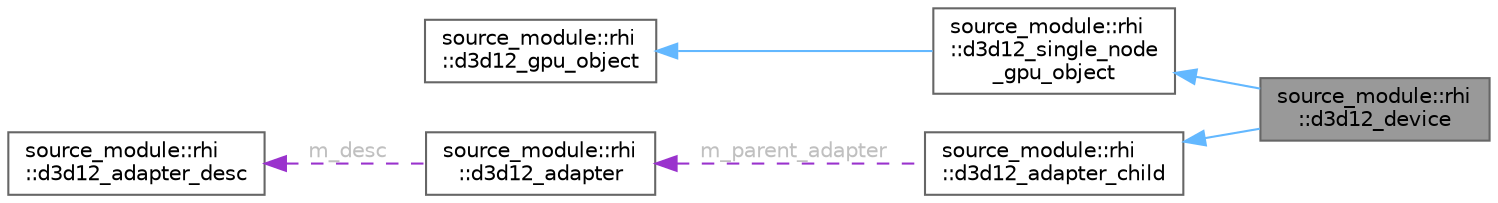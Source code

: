 digraph "source_module::rhi::d3d12_device"
{
 // LATEX_PDF_SIZE
  bgcolor="transparent";
  edge [fontname=Helvetica,fontsize=10,labelfontname=Helvetica,labelfontsize=10];
  node [fontname=Helvetica,fontsize=10,shape=box,height=0.2,width=0.4];
  rankdir="LR";
  Node1 [id="Node000001",label="source_module::rhi\l::d3d12_device",height=0.2,width=0.4,color="gray40", fillcolor="grey60", style="filled", fontcolor="black",tooltip=" "];
  Node2 -> Node1 [id="edge6_Node000001_Node000002",dir="back",color="steelblue1",style="solid",tooltip=" "];
  Node2 [id="Node000002",label="source_module::rhi\l::d3d12_single_node\l_gpu_object",height=0.2,width=0.4,color="gray40", fillcolor="white", style="filled",URL="$classsource__module_1_1rhi_1_1d3d12__single__node__gpu__object.html",tooltip=" "];
  Node3 -> Node2 [id="edge7_Node000002_Node000003",dir="back",color="steelblue1",style="solid",tooltip=" "];
  Node3 [id="Node000003",label="source_module::rhi\l::d3d12_gpu_object",height=0.2,width=0.4,color="gray40", fillcolor="white", style="filled",URL="$classsource__module_1_1rhi_1_1d3d12__gpu__object.html",tooltip=" "];
  Node4 -> Node1 [id="edge8_Node000001_Node000004",dir="back",color="steelblue1",style="solid",tooltip=" "];
  Node4 [id="Node000004",label="source_module::rhi\l::d3d12_adapter_child",height=0.2,width=0.4,color="gray40", fillcolor="white", style="filled",URL="$classsource__module_1_1rhi_1_1d3d12__adapter__child.html",tooltip=" "];
  Node5 -> Node4 [id="edge9_Node000004_Node000005",dir="back",color="darkorchid3",style="dashed",tooltip=" ",label=" m_parent_adapter",fontcolor="grey" ];
  Node5 [id="Node000005",label="source_module::rhi\l::d3d12_adapter",height=0.2,width=0.4,color="gray40", fillcolor="white", style="filled",URL="$classsource__module_1_1rhi_1_1d3d12__adapter.html",tooltip=" "];
  Node6 -> Node5 [id="edge10_Node000005_Node000006",dir="back",color="darkorchid3",style="dashed",tooltip=" ",label=" m_desc",fontcolor="grey" ];
  Node6 [id="Node000006",label="source_module::rhi\l::d3d12_adapter_desc",height=0.2,width=0.4,color="gray40", fillcolor="white", style="filled",URL="$classsource__module_1_1rhi_1_1d3d12__adapter__desc.html",tooltip=" "];
}
